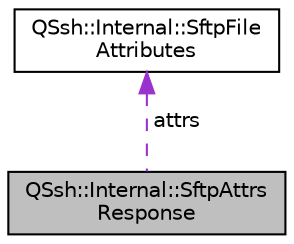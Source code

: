 digraph "QSsh::Internal::SftpAttrsResponse"
{
  edge [fontname="Helvetica",fontsize="10",labelfontname="Helvetica",labelfontsize="10"];
  node [fontname="Helvetica",fontsize="10",shape=record];
  Node1 [label="QSsh::Internal::SftpAttrs\lResponse",height=0.2,width=0.4,color="black", fillcolor="grey75", style="filled", fontcolor="black"];
  Node2 -> Node1 [dir="back",color="darkorchid3",fontsize="10",style="dashed",label=" attrs" ,fontname="Helvetica"];
  Node2 [label="QSsh::Internal::SftpFile\lAttributes",height=0.2,width=0.4,color="black", fillcolor="white", style="filled",URL="$struct_q_ssh_1_1_internal_1_1_sftp_file_attributes.html"];
}
